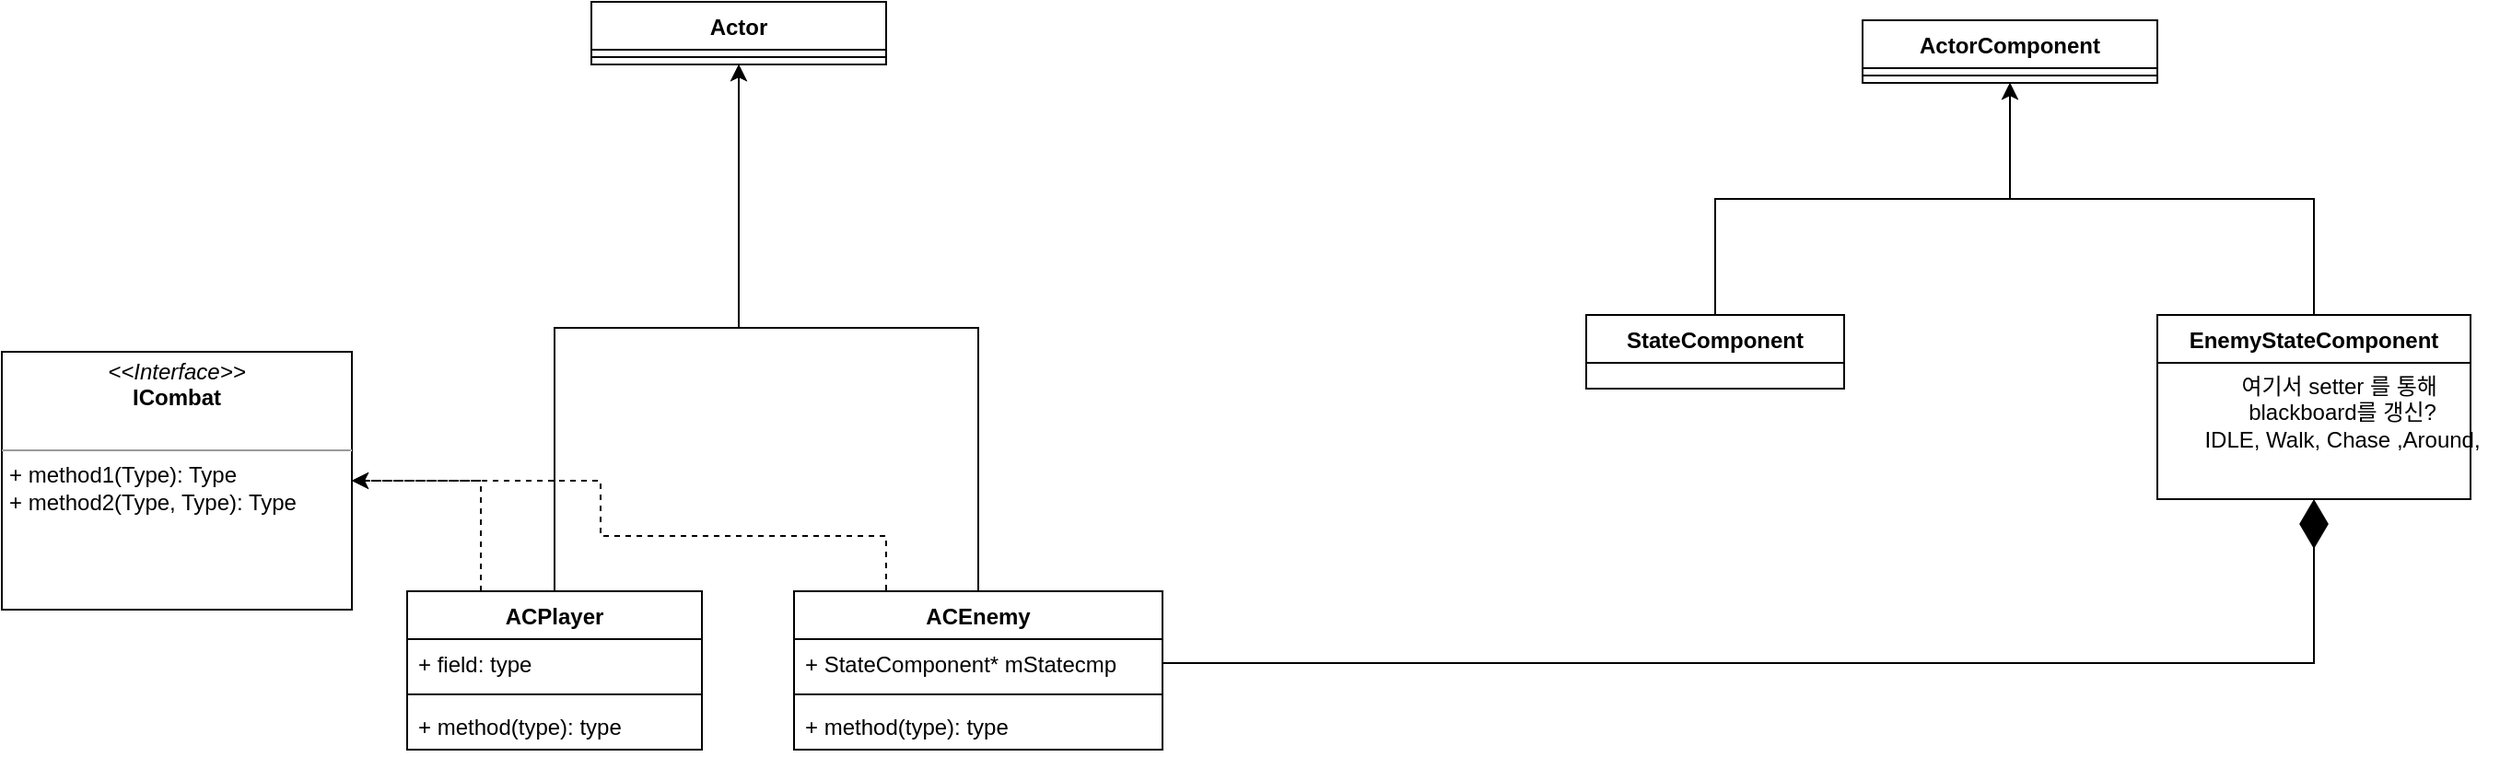 <mxfile version="23.1.6" type="github">
  <diagram name="Page-1" id="9361dd3d-8414-5efd-6122-117bd74ce7a7">
    <mxGraphModel dx="1183" dy="687" grid="1" gridSize="10" guides="1" tooltips="1" connect="1" arrows="1" fold="1" page="0" pageScale="1.5" pageWidth="826" pageHeight="1169" background="none" math="0" shadow="0">
      <root>
        <mxCell id="0" />
        <mxCell id="1" parent="0" />
        <mxCell id="WPthFJTr51H5AdwxjWY1-89" value="Actor" style="swimlane;fontStyle=1;align=center;verticalAlign=top;childLayout=stackLayout;horizontal=1;startSize=26;horizontalStack=0;resizeParent=1;resizeParentMax=0;resizeLast=0;collapsible=1;marginBottom=0;whiteSpace=wrap;html=1;" parent="1" vertex="1">
          <mxGeometry x="600" y="360" width="160" height="34" as="geometry" />
        </mxCell>
        <mxCell id="WPthFJTr51H5AdwxjWY1-91" value="" style="line;strokeWidth=1;fillColor=none;align=left;verticalAlign=middle;spacingTop=-1;spacingLeft=3;spacingRight=3;rotatable=0;labelPosition=right;points=[];portConstraint=eastwest;strokeColor=inherit;" parent="WPthFJTr51H5AdwxjWY1-89" vertex="1">
          <mxGeometry y="26" width="160" height="8" as="geometry" />
        </mxCell>
        <mxCell id="Kp_XHhV-RK8J7Ok0-JSl-4" style="edgeStyle=orthogonalEdgeStyle;rounded=0;orthogonalLoop=1;jettySize=auto;html=1;exitX=0.25;exitY=0;exitDx=0;exitDy=0;strokeColor=default;dashed=1;" parent="1" source="WPthFJTr51H5AdwxjWY1-93" target="WPthFJTr51H5AdwxjWY1-107" edge="1">
          <mxGeometry relative="1" as="geometry" />
        </mxCell>
        <mxCell id="Kp_XHhV-RK8J7Ok0-JSl-6" style="edgeStyle=orthogonalEdgeStyle;rounded=0;orthogonalLoop=1;jettySize=auto;html=1;exitX=0.5;exitY=0;exitDx=0;exitDy=0;" parent="1" source="WPthFJTr51H5AdwxjWY1-93" target="WPthFJTr51H5AdwxjWY1-89" edge="1">
          <mxGeometry relative="1" as="geometry" />
        </mxCell>
        <mxCell id="WPthFJTr51H5AdwxjWY1-93" value="ACPlayer" style="swimlane;fontStyle=1;align=center;verticalAlign=top;childLayout=stackLayout;horizontal=1;startSize=26;horizontalStack=0;resizeParent=1;resizeParentMax=0;resizeLast=0;collapsible=1;marginBottom=0;whiteSpace=wrap;html=1;" parent="1" vertex="1">
          <mxGeometry x="500" y="680" width="160" height="86" as="geometry" />
        </mxCell>
        <mxCell id="WPthFJTr51H5AdwxjWY1-94" value="+ field: type" style="text;strokeColor=none;fillColor=none;align=left;verticalAlign=top;spacingLeft=4;spacingRight=4;overflow=hidden;rotatable=0;points=[[0,0.5],[1,0.5]];portConstraint=eastwest;whiteSpace=wrap;html=1;" parent="WPthFJTr51H5AdwxjWY1-93" vertex="1">
          <mxGeometry y="26" width="160" height="26" as="geometry" />
        </mxCell>
        <mxCell id="WPthFJTr51H5AdwxjWY1-95" value="" style="line;strokeWidth=1;fillColor=none;align=left;verticalAlign=middle;spacingTop=-1;spacingLeft=3;spacingRight=3;rotatable=0;labelPosition=right;points=[];portConstraint=eastwest;strokeColor=inherit;" parent="WPthFJTr51H5AdwxjWY1-93" vertex="1">
          <mxGeometry y="52" width="160" height="8" as="geometry" />
        </mxCell>
        <mxCell id="WPthFJTr51H5AdwxjWY1-96" value="+ method(type): type" style="text;strokeColor=none;fillColor=none;align=left;verticalAlign=top;spacingLeft=4;spacingRight=4;overflow=hidden;rotatable=0;points=[[0,0.5],[1,0.5]];portConstraint=eastwest;whiteSpace=wrap;html=1;" parent="WPthFJTr51H5AdwxjWY1-93" vertex="1">
          <mxGeometry y="60" width="160" height="26" as="geometry" />
        </mxCell>
        <mxCell id="WPthFJTr51H5AdwxjWY1-107" value="&lt;p style=&quot;margin:0px;margin-top:4px;text-align:center;&quot;&gt;&lt;i&gt;&amp;lt;&amp;lt;Interface&amp;gt;&amp;gt;&lt;/i&gt;&lt;br&gt;&lt;b&gt;ICombat&lt;/b&gt;&lt;/p&gt;&lt;p style=&quot;margin:0px;margin-left:4px;&quot;&gt;&lt;br&gt;&lt;/p&gt;&lt;hr size=&quot;1&quot;&gt;&lt;p style=&quot;margin:0px;margin-left:4px;&quot;&gt;+ method1(Type): Type&lt;br&gt;+ method2(Type, Type): Type&lt;/p&gt;" style="verticalAlign=top;align=left;overflow=fill;fontSize=12;fontFamily=Helvetica;html=1;whiteSpace=wrap;" parent="1" vertex="1">
          <mxGeometry x="280" y="550" width="190" height="140" as="geometry" />
        </mxCell>
        <mxCell id="Kp_XHhV-RK8J7Ok0-JSl-3" style="edgeStyle=orthogonalEdgeStyle;rounded=0;orthogonalLoop=1;jettySize=auto;html=1;exitX=0;exitY=0.25;exitDx=0;exitDy=0;dashed=1;" parent="1" source="WPthFJTr51H5AdwxjWY1-108" target="WPthFJTr51H5AdwxjWY1-107" edge="1">
          <mxGeometry relative="1" as="geometry">
            <Array as="points">
              <mxPoint x="760" y="702" />
              <mxPoint x="760" y="650" />
              <mxPoint x="605" y="650" />
              <mxPoint x="605" y="620" />
            </Array>
          </mxGeometry>
        </mxCell>
        <mxCell id="Kp_XHhV-RK8J7Ok0-JSl-8" style="edgeStyle=orthogonalEdgeStyle;rounded=0;orthogonalLoop=1;jettySize=auto;html=1;exitX=0.5;exitY=0;exitDx=0;exitDy=0;" parent="1" source="WPthFJTr51H5AdwxjWY1-108" target="WPthFJTr51H5AdwxjWY1-89" edge="1">
          <mxGeometry relative="1" as="geometry" />
        </mxCell>
        <mxCell id="WPthFJTr51H5AdwxjWY1-108" value="ACEnemy" style="swimlane;fontStyle=1;align=center;verticalAlign=top;childLayout=stackLayout;horizontal=1;startSize=26;horizontalStack=0;resizeParent=1;resizeParentMax=0;resizeLast=0;collapsible=1;marginBottom=0;whiteSpace=wrap;html=1;" parent="1" vertex="1">
          <mxGeometry x="710" y="680" width="200" height="86" as="geometry" />
        </mxCell>
        <mxCell id="WPthFJTr51H5AdwxjWY1-109" value="+ StateComponent* mStatecmp&lt;div&gt;&lt;br/&gt;&lt;/div&gt;" style="text;strokeColor=none;fillColor=none;align=left;verticalAlign=top;spacingLeft=4;spacingRight=4;overflow=hidden;rotatable=0;points=[[0,0.5],[1,0.5]];portConstraint=eastwest;whiteSpace=wrap;html=1;" parent="WPthFJTr51H5AdwxjWY1-108" vertex="1">
          <mxGeometry y="26" width="200" height="26" as="geometry" />
        </mxCell>
        <mxCell id="WPthFJTr51H5AdwxjWY1-110" value="" style="line;strokeWidth=1;fillColor=none;align=left;verticalAlign=middle;spacingTop=-1;spacingLeft=3;spacingRight=3;rotatable=0;labelPosition=right;points=[];portConstraint=eastwest;strokeColor=inherit;" parent="WPthFJTr51H5AdwxjWY1-108" vertex="1">
          <mxGeometry y="52" width="200" height="8" as="geometry" />
        </mxCell>
        <mxCell id="WPthFJTr51H5AdwxjWY1-111" value="+ method(type): type" style="text;strokeColor=none;fillColor=none;align=left;verticalAlign=top;spacingLeft=4;spacingRight=4;overflow=hidden;rotatable=0;points=[[0,0.5],[1,0.5]];portConstraint=eastwest;whiteSpace=wrap;html=1;" parent="WPthFJTr51H5AdwxjWY1-108" vertex="1">
          <mxGeometry y="60" width="200" height="26" as="geometry" />
        </mxCell>
        <mxCell id="J0hUG3jPPD3FXBq3r_S3-1" value="ActorComponent&lt;div&gt;&lt;br/&gt;&lt;/div&gt;" style="swimlane;fontStyle=1;align=center;verticalAlign=top;childLayout=stackLayout;horizontal=1;startSize=26;horizontalStack=0;resizeParent=1;resizeParentMax=0;resizeLast=0;collapsible=1;marginBottom=0;whiteSpace=wrap;html=1;" vertex="1" parent="1">
          <mxGeometry x="1290" y="370" width="160" height="34" as="geometry">
            <mxRectangle x="1290" y="370" width="140" height="40" as="alternateBounds" />
          </mxGeometry>
        </mxCell>
        <mxCell id="J0hUG3jPPD3FXBq3r_S3-3" value="" style="line;strokeWidth=1;fillColor=none;align=left;verticalAlign=middle;spacingTop=-1;spacingLeft=3;spacingRight=3;rotatable=0;labelPosition=right;points=[];portConstraint=eastwest;strokeColor=inherit;" vertex="1" parent="J0hUG3jPPD3FXBq3r_S3-1">
          <mxGeometry y="26" width="160" height="8" as="geometry" />
        </mxCell>
        <mxCell id="J0hUG3jPPD3FXBq3r_S3-15" style="edgeStyle=orthogonalEdgeStyle;rounded=0;orthogonalLoop=1;jettySize=auto;html=1;exitX=0.5;exitY=0;exitDx=0;exitDy=0;" edge="1" parent="1" source="J0hUG3jPPD3FXBq3r_S3-5" target="J0hUG3jPPD3FXBq3r_S3-1">
          <mxGeometry relative="1" as="geometry" />
        </mxCell>
        <mxCell id="J0hUG3jPPD3FXBq3r_S3-5" value="StateComponent&lt;div&gt;&lt;br/&gt;&lt;/div&gt;" style="swimlane;fontStyle=1;align=center;verticalAlign=top;childLayout=stackLayout;horizontal=1;startSize=26;horizontalStack=0;resizeParent=1;resizeParentMax=0;resizeLast=0;collapsible=1;marginBottom=0;whiteSpace=wrap;html=1;" vertex="1" collapsed="1" parent="1">
          <mxGeometry x="1140" y="530" width="140" height="40" as="geometry">
            <mxRectangle x="1100" y="530" width="160" height="86" as="alternateBounds" />
          </mxGeometry>
        </mxCell>
        <mxCell id="J0hUG3jPPD3FXBq3r_S3-6" value="+ field: type" style="text;strokeColor=none;fillColor=none;align=left;verticalAlign=top;spacingLeft=4;spacingRight=4;overflow=hidden;rotatable=0;points=[[0,0.5],[1,0.5]];portConstraint=eastwest;whiteSpace=wrap;html=1;" vertex="1" parent="J0hUG3jPPD3FXBq3r_S3-5">
          <mxGeometry y="26" width="160" height="26" as="geometry" />
        </mxCell>
        <mxCell id="J0hUG3jPPD3FXBq3r_S3-7" value="" style="line;strokeWidth=1;fillColor=none;align=left;verticalAlign=middle;spacingTop=-1;spacingLeft=3;spacingRight=3;rotatable=0;labelPosition=right;points=[];portConstraint=eastwest;strokeColor=inherit;" vertex="1" parent="J0hUG3jPPD3FXBq3r_S3-5">
          <mxGeometry y="52" width="160" height="8" as="geometry" />
        </mxCell>
        <mxCell id="J0hUG3jPPD3FXBq3r_S3-8" value="+ method(type): type" style="text;strokeColor=none;fillColor=none;align=left;verticalAlign=top;spacingLeft=4;spacingRight=4;overflow=hidden;rotatable=0;points=[[0,0.5],[1,0.5]];portConstraint=eastwest;whiteSpace=wrap;html=1;" vertex="1" parent="J0hUG3jPPD3FXBq3r_S3-5">
          <mxGeometry y="60" width="160" height="26" as="geometry" />
        </mxCell>
        <mxCell id="J0hUG3jPPD3FXBq3r_S3-14" style="edgeStyle=orthogonalEdgeStyle;rounded=0;orthogonalLoop=1;jettySize=auto;html=1;" edge="1" parent="1" source="J0hUG3jPPD3FXBq3r_S3-9" target="J0hUG3jPPD3FXBq3r_S3-1">
          <mxGeometry relative="1" as="geometry" />
        </mxCell>
        <mxCell id="J0hUG3jPPD3FXBq3r_S3-9" value="EnemyStateComponent&lt;div&gt;&lt;br&gt;&lt;/div&gt;" style="swimlane;fontStyle=1;align=center;verticalAlign=top;childLayout=stackLayout;horizontal=1;startSize=26;horizontalStack=0;resizeParent=1;resizeParentMax=0;resizeLast=0;collapsible=1;marginBottom=0;whiteSpace=wrap;html=1;" vertex="1" collapsed="1" parent="1">
          <mxGeometry x="1450" y="530" width="170" height="100" as="geometry">
            <mxRectangle x="1100" y="530" width="160" height="86" as="alternateBounds" />
          </mxGeometry>
        </mxCell>
        <mxCell id="J0hUG3jPPD3FXBq3r_S3-10" value="+ field: type" style="text;strokeColor=none;fillColor=none;align=left;verticalAlign=top;spacingLeft=4;spacingRight=4;overflow=hidden;rotatable=0;points=[[0,0.5],[1,0.5]];portConstraint=eastwest;whiteSpace=wrap;html=1;" vertex="1" parent="J0hUG3jPPD3FXBq3r_S3-9">
          <mxGeometry y="26" width="160" height="26" as="geometry" />
        </mxCell>
        <mxCell id="J0hUG3jPPD3FXBq3r_S3-11" value="" style="line;strokeWidth=1;fillColor=none;align=left;verticalAlign=middle;spacingTop=-1;spacingLeft=3;spacingRight=3;rotatable=0;labelPosition=right;points=[];portConstraint=eastwest;strokeColor=inherit;" vertex="1" parent="J0hUG3jPPD3FXBq3r_S3-9">
          <mxGeometry y="52" width="160" height="8" as="geometry" />
        </mxCell>
        <mxCell id="J0hUG3jPPD3FXBq3r_S3-12" value="+ method(type): type" style="text;strokeColor=none;fillColor=none;align=left;verticalAlign=top;spacingLeft=4;spacingRight=4;overflow=hidden;rotatable=0;points=[[0,0.5],[1,0.5]];portConstraint=eastwest;whiteSpace=wrap;html=1;" vertex="1" parent="J0hUG3jPPD3FXBq3r_S3-9">
          <mxGeometry y="60" width="160" height="26" as="geometry" />
        </mxCell>
        <mxCell id="J0hUG3jPPD3FXBq3r_S3-17" value="" style="endArrow=diamondThin;endFill=1;endSize=24;html=1;rounded=0;exitX=1;exitY=0.5;exitDx=0;exitDy=0;entryX=0.5;entryY=1;entryDx=0;entryDy=0;" edge="1" parent="1" source="WPthFJTr51H5AdwxjWY1-109" target="J0hUG3jPPD3FXBq3r_S3-9">
          <mxGeometry width="160" relative="1" as="geometry">
            <mxPoint x="1080" y="670" as="sourcePoint" />
            <mxPoint x="1240" y="670" as="targetPoint" />
            <Array as="points">
              <mxPoint x="1535" y="719" />
            </Array>
          </mxGeometry>
        </mxCell>
        <mxCell id="J0hUG3jPPD3FXBq3r_S3-18" value="여기서 setter 를 통해&amp;nbsp;&lt;br&gt;blackboard를 갱신?&lt;br&gt;IDLE, Walk, Chase ,Around," style="text;html=1;align=center;verticalAlign=middle;resizable=0;points=[];autosize=1;strokeColor=none;fillColor=none;" vertex="1" parent="1">
          <mxGeometry x="1465" y="553" width="170" height="60" as="geometry" />
        </mxCell>
      </root>
    </mxGraphModel>
  </diagram>
</mxfile>

